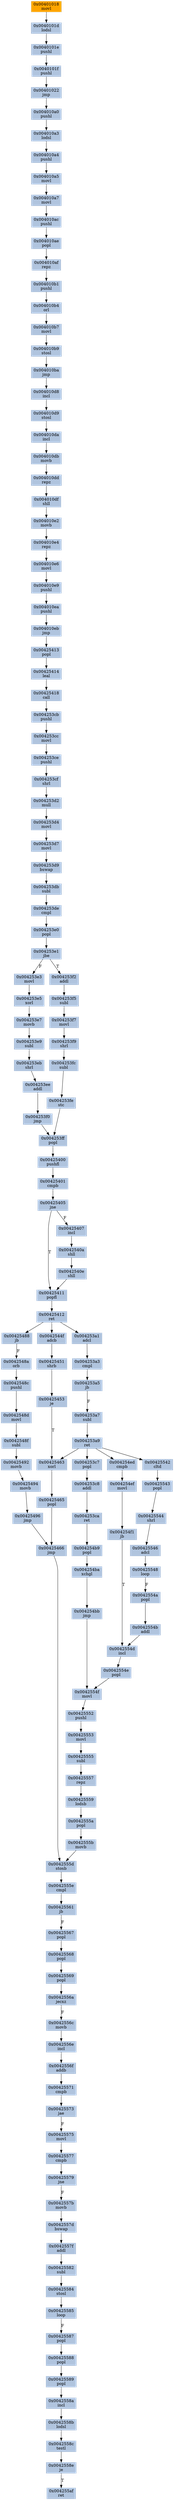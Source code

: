 strict digraph G {
	graph [bgcolor=transparent,
		name=G
	];
	node [color=lightsteelblue,
		fillcolor=lightsteelblue,
		shape=rectangle,
		style=filled
	];
	"0x00425488"	[label="0x00425488
jb"];
	"0x0042548a"	[label="0x0042548a
orb"];
	"0x00425488" -> "0x0042548a"	[color="#000000",
		label=F];
	"0x004253ee"	[label="0x004253ee
addl"];
	"0x004253f0"	[label="0x004253f0
jmp"];
	"0x004253ee" -> "0x004253f0"	[color="#000000"];
	"0x0042558b"	[label="0x0042558b
lodsl"];
	"0x0042558c"	[label="0x0042558c
testl"];
	"0x0042558b" -> "0x0042558c"	[color="#000000"];
	"0x00425553"	[label="0x00425553
movl"];
	"0x00425555"	[label="0x00425555
subl"];
	"0x00425553" -> "0x00425555"	[color="#000000"];
	"0x004253ce"	[label="0x004253ce
pushl"];
	"0x004253cf"	[label="0x004253cf
shrl"];
	"0x004253ce" -> "0x004253cf"	[color="#000000"];
	"0x0042540a"	[label="0x0042540a
shll"];
	"0x0042540e"	[label="0x0042540e
shll"];
	"0x0042540a" -> "0x0042540e"	[color="#000000"];
	"0x0042544f"	[label="0x0042544f
adcb"];
	"0x00425451"	[label="0x00425451
shrb"];
	"0x0042544f" -> "0x00425451"	[color="#000000"];
	"0x004253c8"	[label="0x004253c8
addl"];
	"0x004253ca"	[label="0x004253ca
ret"];
	"0x004253c8" -> "0x004253ca"	[color="#000000"];
	"0x00425589"	[label="0x00425589
popl"];
	"0x0042558a"	[label="0x0042558a
incl"];
	"0x00425589" -> "0x0042558a"	[color="#000000"];
	"0x00425575"	[label="0x00425575
movl"];
	"0x00425577"	[label="0x00425577
cmpb"];
	"0x00425575" -> "0x00425577"	[color="#000000"];
	"0x004010d9"	[label="0x004010d9
stosl"];
	"0x004010da"	[label="0x004010da
incl"];
	"0x004010d9" -> "0x004010da"	[color="#000000"];
	"0x004253eb"	[label="0x004253eb
shrl"];
	"0x004253eb" -> "0x004253ee"	[color="#000000"];
	"0x004253a5"	[label="0x004253a5
jb"];
	"0x004253a7"	[label="0x004253a7
subl"];
	"0x004253a5" -> "0x004253a7"	[color="#000000",
		label=F];
	"0x004010df"	[label="0x004010df
shll"];
	"0x004010e2"	[label="0x004010e2
movb"];
	"0x004010df" -> "0x004010e2"	[color="#000000"];
	"0x00425463"	[label="0x00425463
xorl"];
	"0x00425465"	[label="0x00425465
popl"];
	"0x00425463" -> "0x00425465"	[color="#000000"];
	"0x004010b7"	[label="0x004010b7
movl"];
	"0x004010b9"	[label="0x004010b9
stosl"];
	"0x004010b7" -> "0x004010b9"	[color="#000000"];
	"0x004010db"	[label="0x004010db
movb"];
	"0x004010dd"	[label="0x004010dd
repz"];
	"0x004010db" -> "0x004010dd"	[color="#000000"];
	"0x0042554f"	[label="0x0042554f
movl"];
	"0x00425552"	[label="0x00425552
pushl"];
	"0x0042554f" -> "0x00425552"	[color="#000000"];
	"0x004010a4"	[label="0x004010a4
pushl"];
	"0x004010a5"	[label="0x004010a5
movl"];
	"0x004010a4" -> "0x004010a5"	[color="#000000"];
	"0x004255af"	[label="0x004255af
ret"];
	"0x004010a7"	[label="0x004010a7
movl"];
	"0x004010ac"	[label="0x004010ac
pushl"];
	"0x004010a7" -> "0x004010ac"	[color="#000000"];
	"0x004253f7"	[label="0x004253f7
movl"];
	"0x004253f9"	[label="0x004253f9
shrl"];
	"0x004253f7" -> "0x004253f9"	[color="#000000"];
	"0x00425559"	[label="0x00425559
lodsb"];
	"0x0042555a"	[label="0x0042555a
popl"];
	"0x00425559" -> "0x0042555a"	[color="#000000"];
	"0x00401018"	[color=lightgrey,
		fillcolor=orange,
		label="0x00401018
movl"];
	"0x0040101d"	[label="0x0040101d
lodsl"];
	"0x00401018" -> "0x0040101d"	[color="#000000"];
	"0x00425544"	[label="0x00425544
shrl"];
	"0x00425546"	[label="0x00425546
adcl"];
	"0x00425544" -> "0x00425546"	[color="#000000"];
	"0x004010e4"	[label="0x004010e4
repz"];
	"0x004010e2" -> "0x004010e4"	[color="#000000"];
	"0x0040101e"	[label="0x0040101e
pushl"];
	"0x0040101f"	[label="0x0040101f
pushl"];
	"0x0040101e" -> "0x0040101f"	[color="#000000"];
	"0x004253c7"	[label="0x004253c7
popl"];
	"0x004253c7" -> "0x004253c8"	[color="#000000"];
	"0x004253e1"	[label="0x004253e1
jbe"];
	"0x004253e3"	[label="0x004253e3
movl"];
	"0x004253e1" -> "0x004253e3"	[color="#000000",
		label=F];
	"0x004253f2"	[label="0x004253f2
addl"];
	"0x004253e1" -> "0x004253f2"	[color="#000000",
		label=T];
	"0x004254ba"	[label="0x004254ba
xchgl"];
	"0x004254bb"	[label="0x004254bb
jmp"];
	"0x004254ba" -> "0x004254bb"	[color="#000000"];
	"0x00425548"	[label="0x00425548
loop"];
	"0x0042554a"	[label="0x0042554a
popl"];
	"0x00425548" -> "0x0042554a"	[color="#000000",
		label=F];
	"0x00425546" -> "0x00425548"	[color="#000000"];
	"0x0042554b"	[label="0x0042554b
addl"];
	"0x0042554a" -> "0x0042554b"	[color="#000000"];
	"0x0042555e"	[label="0x0042555e
cmpl"];
	"0x00425561"	[label="0x00425561
jb"];
	"0x0042555e" -> "0x00425561"	[color="#000000"];
	"0x0042554e"	[label="0x0042554e
popl"];
	"0x0042554e" -> "0x0042554f"	[color="#000000"];
	"0x004010ae"	[label="0x004010ae
popl"];
	"0x004010af"	[label="0x004010af
repz"];
	"0x004010ae" -> "0x004010af"	[color="#000000"];
	"0x004253de"	[label="0x004253de
cmpl"];
	"0x004253e0"	[label="0x004253e0
popl"];
	"0x004253de" -> "0x004253e0"	[color="#000000"];
	"0x0042556a"	[label="0x0042556a
jecxz"];
	"0x0042556c"	[label="0x0042556c
movb"];
	"0x0042556a" -> "0x0042556c"	[color="#000000",
		label=F];
	"0x00425492"	[label="0x00425492
movb"];
	"0x00425494"	[label="0x00425494
movb"];
	"0x00425492" -> "0x00425494"	[color="#000000"];
	"0x0042554d"	[label="0x0042554d
incl"];
	"0x0042554b" -> "0x0042554d"	[color="#000000"];
	"0x004253e0" -> "0x004253e1"	[color="#000000"];
	"0x004010d8"	[label="0x004010d8
incl"];
	"0x004010d8" -> "0x004010d9"	[color="#000000"];
	"0x00425496"	[label="0x00425496
jmp"];
	"0x00425494" -> "0x00425496"	[color="#000000"];
	"0x004010a3"	[label="0x004010a3
lodsl"];
	"0x004010a3" -> "0x004010a4"	[color="#000000"];
	"0x004254b9"	[label="0x004254b9
popl"];
	"0x004253ca" -> "0x004254b9"	[color="#000000"];
	"0x004253fe"	[label="0x004253fe
stc"];
	"0x004253ff"	[label="0x004253ff
popl"];
	"0x004253fe" -> "0x004253ff"	[color="#000000"];
	"0x00425453"	[label="0x00425453
je"];
	"0x00425451" -> "0x00425453"	[color="#000000"];
	"0x0042548d"	[label="0x0042548d
movl"];
	"0x0042548f"	[label="0x0042548f
subl"];
	"0x0042548d" -> "0x0042548f"	[color="#000000"];
	"0x00425466"	[label="0x00425466
jmp"];
	"0x0042555d"	[label="0x0042555d
stosb"];
	"0x00425466" -> "0x0042555d"	[color="#000000"];
	"0x004254ed"	[label="0x004254ed
cmpb"];
	"0x004254ef"	[label="0x004254ef
movl"];
	"0x004254ed" -> "0x004254ef"	[color="#000000"];
	"0x004253a3"	[label="0x004253a3
cmpl"];
	"0x004253a3" -> "0x004253a5"	[color="#000000"];
	"0x0042557d"	[label="0x0042557d
bswap"];
	"0x0042557f"	[label="0x0042557f
addl"];
	"0x0042557d" -> "0x0042557f"	[color="#000000"];
	"0x00425418"	[label="0x00425418
call"];
	"0x004253cb"	[label="0x004253cb
pushl"];
	"0x00425418" -> "0x004253cb"	[color="#000000"];
	"0x0042548f" -> "0x00425492"	[color="#000000"];
	"0x00425405"	[label="0x00425405
jne"];
	"0x00425411"	[label="0x00425411
popfl"];
	"0x00425405" -> "0x00425411"	[color="#000000",
		label=T];
	"0x00425407"	[label="0x00425407
incl"];
	"0x00425405" -> "0x00425407"	[color="#000000",
		label=F];
	"0x004010e9"	[label="0x004010e9
pushl"];
	"0x004010ea"	[label="0x004010ea
pushl"];
	"0x004010e9" -> "0x004010ea"	[color="#000000"];
	"0x004010e6"	[label="0x004010e6
movl"];
	"0x004010e4" -> "0x004010e6"	[color="#000000"];
	"0x00425579"	[label="0x00425579
jne"];
	"0x00425577" -> "0x00425579"	[color="#000000"];
	"0x004253e5"	[label="0x004253e5
xorl"];
	"0x004253e7"	[label="0x004253e7
movb"];
	"0x004253e5" -> "0x004253e7"	[color="#000000"];
	"0x00425571"	[label="0x00425571
cmpb"];
	"0x00425573"	[label="0x00425573
jae"];
	"0x00425571" -> "0x00425573"	[color="#000000"];
	"0x004253fc"	[label="0x004253fc
subl"];
	"0x004253f9" -> "0x004253fc"	[color="#000000"];
	"0x0042556e"	[label="0x0042556e
incl"];
	"0x0042556f"	[label="0x0042556f
addb"];
	"0x0042556e" -> "0x0042556f"	[color="#000000"];
	"0x004253cc"	[label="0x004253cc
movl"];
	"0x004253cc" -> "0x004253ce"	[color="#000000"];
	"0x00401022"	[label="0x00401022
jmp"];
	"0x004010a0"	[label="0x004010a0
pushl"];
	"0x00401022" -> "0x004010a0"	[color="#000000"];
	"0x004254b9" -> "0x004254ba"	[color="#000000"];
	"0x004010ba"	[label="0x004010ba
jmp"];
	"0x004010ba" -> "0x004010d8"	[color="#000000"];
	"0x004010b9" -> "0x004010ba"	[color="#000000"];
	"0x0042540e" -> "0x00425411"	[color="#000000"];
	"0x00425569"	[label="0x00425569
popl"];
	"0x00425569" -> "0x0042556a"	[color="#000000"];
	"0x00425401"	[label="0x00425401
cmpb"];
	"0x00425401" -> "0x00425405"	[color="#000000"];
	"0x004253d2"	[label="0x004253d2
mull"];
	"0x004253cf" -> "0x004253d2"	[color="#000000"];
	"0x004010b4"	[label="0x004010b4
orl"];
	"0x004010b4" -> "0x004010b7"	[color="#000000"];
	"0x00425567"	[label="0x00425567
popl"];
	"0x00425568"	[label="0x00425568
popl"];
	"0x00425567" -> "0x00425568"	[color="#000000"];
	"0x00425587"	[label="0x00425587
popl"];
	"0x00425588"	[label="0x00425588
popl"];
	"0x00425587" -> "0x00425588"	[color="#000000"];
	"0x004253a9"	[label="0x004253a9
ret"];
	"0x004253a7" -> "0x004253a9"	[color="#000000"];
	"0x0042558e"	[label="0x0042558e
je"];
	"0x0042558c" -> "0x0042558e"	[color="#000000"];
	"0x0042548c"	[label="0x0042548c
pushl"];
	"0x0042548c" -> "0x0042548d"	[color="#000000"];
	"0x0042558e" -> "0x004255af"	[color="#000000",
		label=T];
	"0x0042548a" -> "0x0042548c"	[color="#000000"];
	"0x0042557b"	[label="0x0042557b
movb"];
	"0x00425579" -> "0x0042557b"	[color="#000000",
		label=F];
	"0x004010eb"	[label="0x004010eb
jmp"];
	"0x00425413"	[label="0x00425413
popl"];
	"0x004010eb" -> "0x00425413"	[color="#000000"];
	"0x004010b1"	[label="0x004010b1
pushl"];
	"0x004010b1" -> "0x004010b4"	[color="#000000"];
	"0x00425412"	[label="0x00425412
ret"];
	"0x00425412" -> "0x00425488"	[color="#000000"];
	"0x00425412" -> "0x0042544f"	[color="#000000"];
	"0x004253a1"	[label="0x004253a1
adcl"];
	"0x00425412" -> "0x004253a1"	[color="#000000"];
	"0x0042555b"	[label="0x0042555b
movb"];
	"0x0042555b" -> "0x0042555d"	[color="#000000"];
	"0x0042555a" -> "0x0042555b"	[color="#000000"];
	"0x004253d9"	[label="0x004253d9
bswap"];
	"0x004253db"	[label="0x004253db
subl"];
	"0x004253d9" -> "0x004253db"	[color="#000000"];
	"0x0042556f" -> "0x00425571"	[color="#000000"];
	"0x004010a5" -> "0x004010a7"	[color="#000000"];
	"0x004010af" -> "0x004010b1"	[color="#000000"];
	"0x004253cb" -> "0x004253cc"	[color="#000000"];
	"0x004253d7"	[label="0x004253d7
movl"];
	"0x004253d7" -> "0x004253d9"	[color="#000000"];
	"0x00425414"	[label="0x00425414
leal"];
	"0x00425414" -> "0x00425418"	[color="#000000"];
	"0x004010a0" -> "0x004010a3"	[color="#000000"];
	"0x004253fc" -> "0x004253fe"	[color="#000000"];
	"0x004010ea" -> "0x004010eb"	[color="#000000"];
	"0x00425543"	[label="0x00425543
popl"];
	"0x00425543" -> "0x00425544"	[color="#000000"];
	"0x00425584"	[label="0x00425584
stosl"];
	"0x00425585"	[label="0x00425585
loop"];
	"0x00425584" -> "0x00425585"	[color="#000000"];
	"0x004253a1" -> "0x004253a3"	[color="#000000"];
	"0x004253e3" -> "0x004253e5"	[color="#000000"];
	"0x00425413" -> "0x00425414"	[color="#000000"];
	"0x0042558a" -> "0x0042558b"	[color="#000000"];
	"0x004253f0" -> "0x004253ff"	[color="#000000"];
	"0x0040101f" -> "0x00401022"	[color="#000000"];
	"0x004254f1"	[label="0x004254f1
jb"];
	"0x004254ef" -> "0x004254f1"	[color="#000000"];
	"0x00425552" -> "0x00425553"	[color="#000000"];
	"0x0042556c" -> "0x0042556e"	[color="#000000"];
	"0x00425496" -> "0x00425466"	[color="#000000"];
	"0x0042557b" -> "0x0042557d"	[color="#000000"];
	"0x00425411" -> "0x00425412"	[color="#000000"];
	"0x004010dd" -> "0x004010df"	[color="#000000"];
	"0x00425542"	[label="0x00425542
cltd"];
	"0x00425542" -> "0x00425543"	[color="#000000"];
	"0x00425400"	[label="0x00425400
pushfl"];
	"0x00425400" -> "0x00425401"	[color="#000000"];
	"0x00425465" -> "0x00425466"	[color="#000000"];
	"0x004253e9"	[label="0x004253e9
subl"];
	"0x004253e9" -> "0x004253eb"	[color="#000000"];
	"0x004010ac" -> "0x004010ae"	[color="#000000"];
	"0x00425585" -> "0x00425587"	[color="#000000",
		label=F];
	"0x004253db" -> "0x004253de"	[color="#000000"];
	"0x00425407" -> "0x0042540a"	[color="#000000"];
	"0x004253d4"	[label="0x004253d4
movl"];
	"0x004253d4" -> "0x004253d7"	[color="#000000"];
	"0x0042555d" -> "0x0042555e"	[color="#000000"];
	"0x00425557"	[label="0x00425557
repz"];
	"0x00425555" -> "0x00425557"	[color="#000000"];
	"0x00425582"	[label="0x00425582
subl"];
	"0x0042557f" -> "0x00425582"	[color="#000000"];
	"0x004253f5"	[label="0x004253f5
subl"];
	"0x004253f2" -> "0x004253f5"	[color="#000000"];
	"0x004253d2" -> "0x004253d4"	[color="#000000"];
	"0x00425557" -> "0x00425559"	[color="#000000"];
	"0x0042554d" -> "0x0042554e"	[color="#000000"];
	"0x004010da" -> "0x004010db"	[color="#000000"];
	"0x0040101d" -> "0x0040101e"	[color="#000000"];
	"0x00425561" -> "0x00425567"	[color="#000000",
		label=F];
	"0x00425573" -> "0x00425575"	[color="#000000",
		label=F];
	"0x004253e7" -> "0x004253e9"	[color="#000000"];
	"0x00425453" -> "0x00425463"	[color="#000000",
		label=T];
	"0x004010e6" -> "0x004010e9"	[color="#000000"];
	"0x004254bb" -> "0x0042554f"	[color="#000000"];
	"0x00425582" -> "0x00425584"	[color="#000000"];
	"0x00425588" -> "0x00425589"	[color="#000000"];
	"0x004253a9" -> "0x00425463"	[color="#000000"];
	"0x004253a9" -> "0x004253c7"	[color="#000000"];
	"0x004253a9" -> "0x004254ed"	[color="#000000"];
	"0x004253a9" -> "0x00425542"	[color="#000000"];
	"0x004254f1" -> "0x0042554d"	[color="#000000",
		label=T];
	"0x004253ff" -> "0x00425400"	[color="#000000"];
	"0x00425568" -> "0x00425569"	[color="#000000"];
	"0x004253f5" -> "0x004253f7"	[color="#000000"];
}
